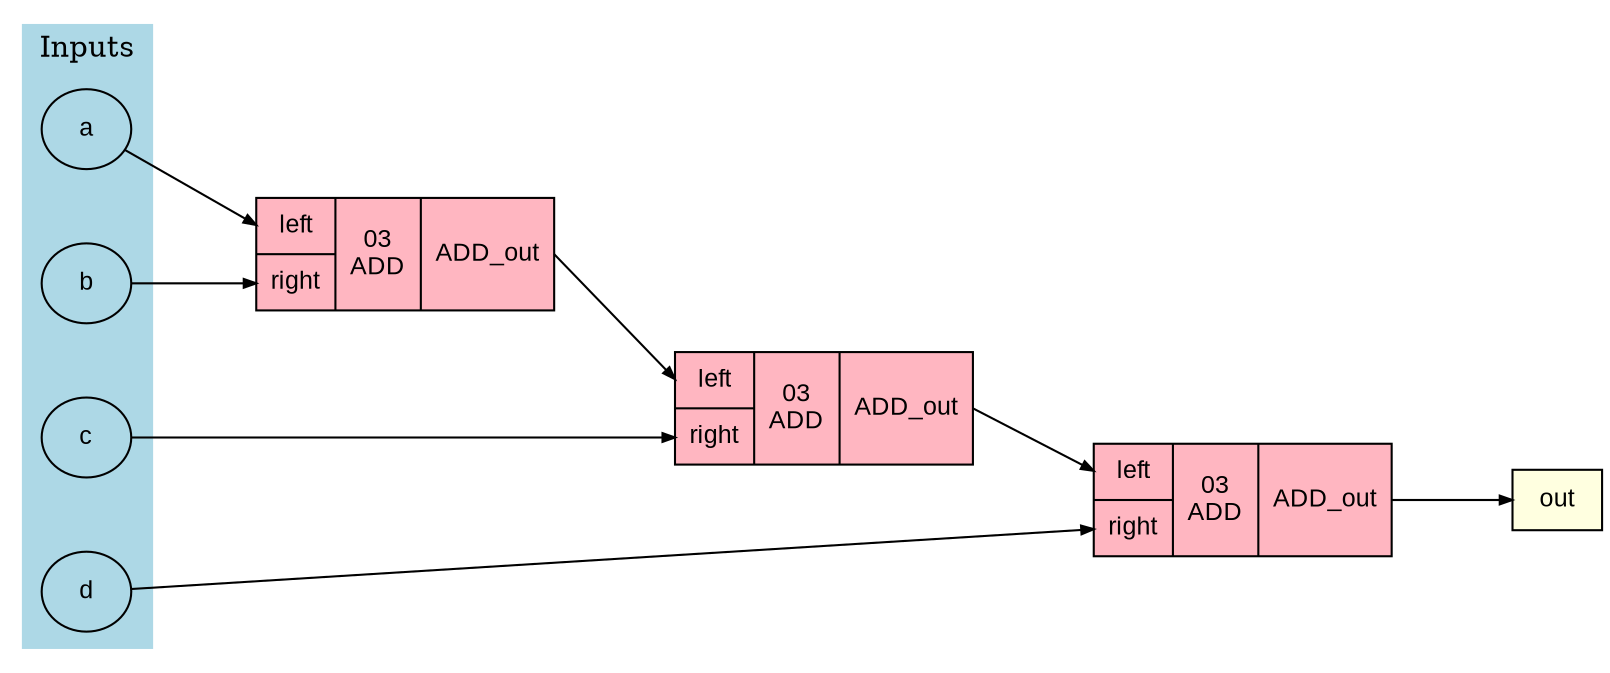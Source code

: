 digraph unbalanced_add4 {
	graph [concentrate=false dpi=300 nodesep=0.5 ordering=out rankdir=LR ranksep=0.8 splines=polyline]
	node [fillcolor=white fontname=Arial fontsize=12 height=0.4 margin=0.1 penwidth=1.0 shape=record style=filled width=0.6]
	edge [arrowhead=normal arrowsize=0.6 fontname=Arial fontsize=10 penwidth=1.0]
	a [label=a fillcolor=lightblue shape=ellipse style=filled]
	b [label=b fillcolor=lightblue shape=ellipse style=filled]
	c [label=c fillcolor=lightblue shape=ellipse style=filled]
	d [label=d fillcolor=lightblue shape=ellipse style=filled]
	out [label=out fillcolor=lightyellow shape=box style=filled]
	op_ADD_03 [label="{{<A> left|<B> right}|{03\nADD}|<out> ADD_out}" fillcolor=lightpink shape=record style=filled]
	a -> op_ADD_03:A
	b -> op_ADD_03:B
	op_ADD_02 [label="{{<A> left|<B> right}|{03\nADD}|<out> ADD_out}" fillcolor=lightpink shape=record style=filled]
	op_ADD_03:out -> op_ADD_02:A
	c -> op_ADD_02:B
	op_ADD_01 [label="{{<A> left|<B> right}|{03\nADD}|<out> ADD_out}" fillcolor=lightpink shape=record style=filled]
	op_ADD_02:out -> op_ADD_01:A
	d -> op_ADD_01:B
	op_ADD_01:out -> out
	subgraph cluster_inputs {
		color=lightblue label=Inputs rank=source style=filled
		a
		b
		c
		d
	}
}
